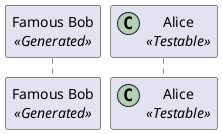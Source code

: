 {
  "sha1": "rjxqrayuc6o4xdbdr371bor2m981tdn",
  "insertion": {
    "when": "2024-06-04T17:28:43.892Z",
    "user": "plantuml@gmail.com"
  }
}
@startuml
skinparam stereotypePosition bottom
participant "Famous Bob" as Bob << Generated >>
participant Alice << (C,#ADD1B2) Testable >>
@enduml    
